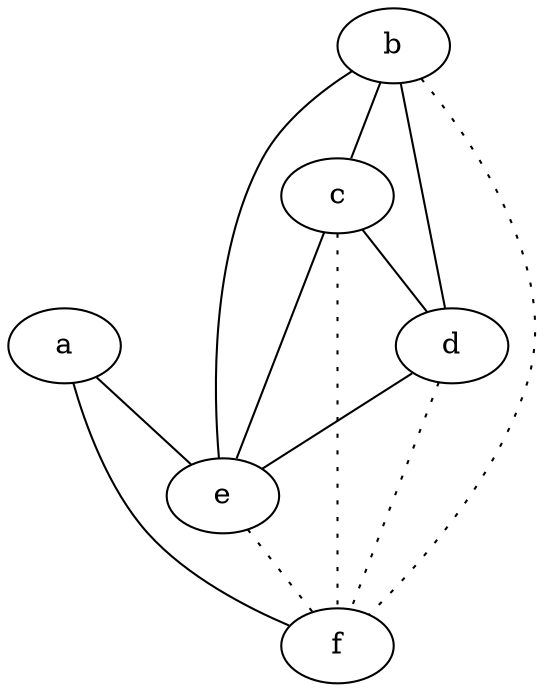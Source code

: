graph {
a -- e;
a -- f;
b -- c;
b -- d;
b -- e;
b -- f [style=dotted];
c -- d;
c -- e;
c -- f [style=dotted];
d -- e;
d -- f [style=dotted];
e -- f [style=dotted];
}
